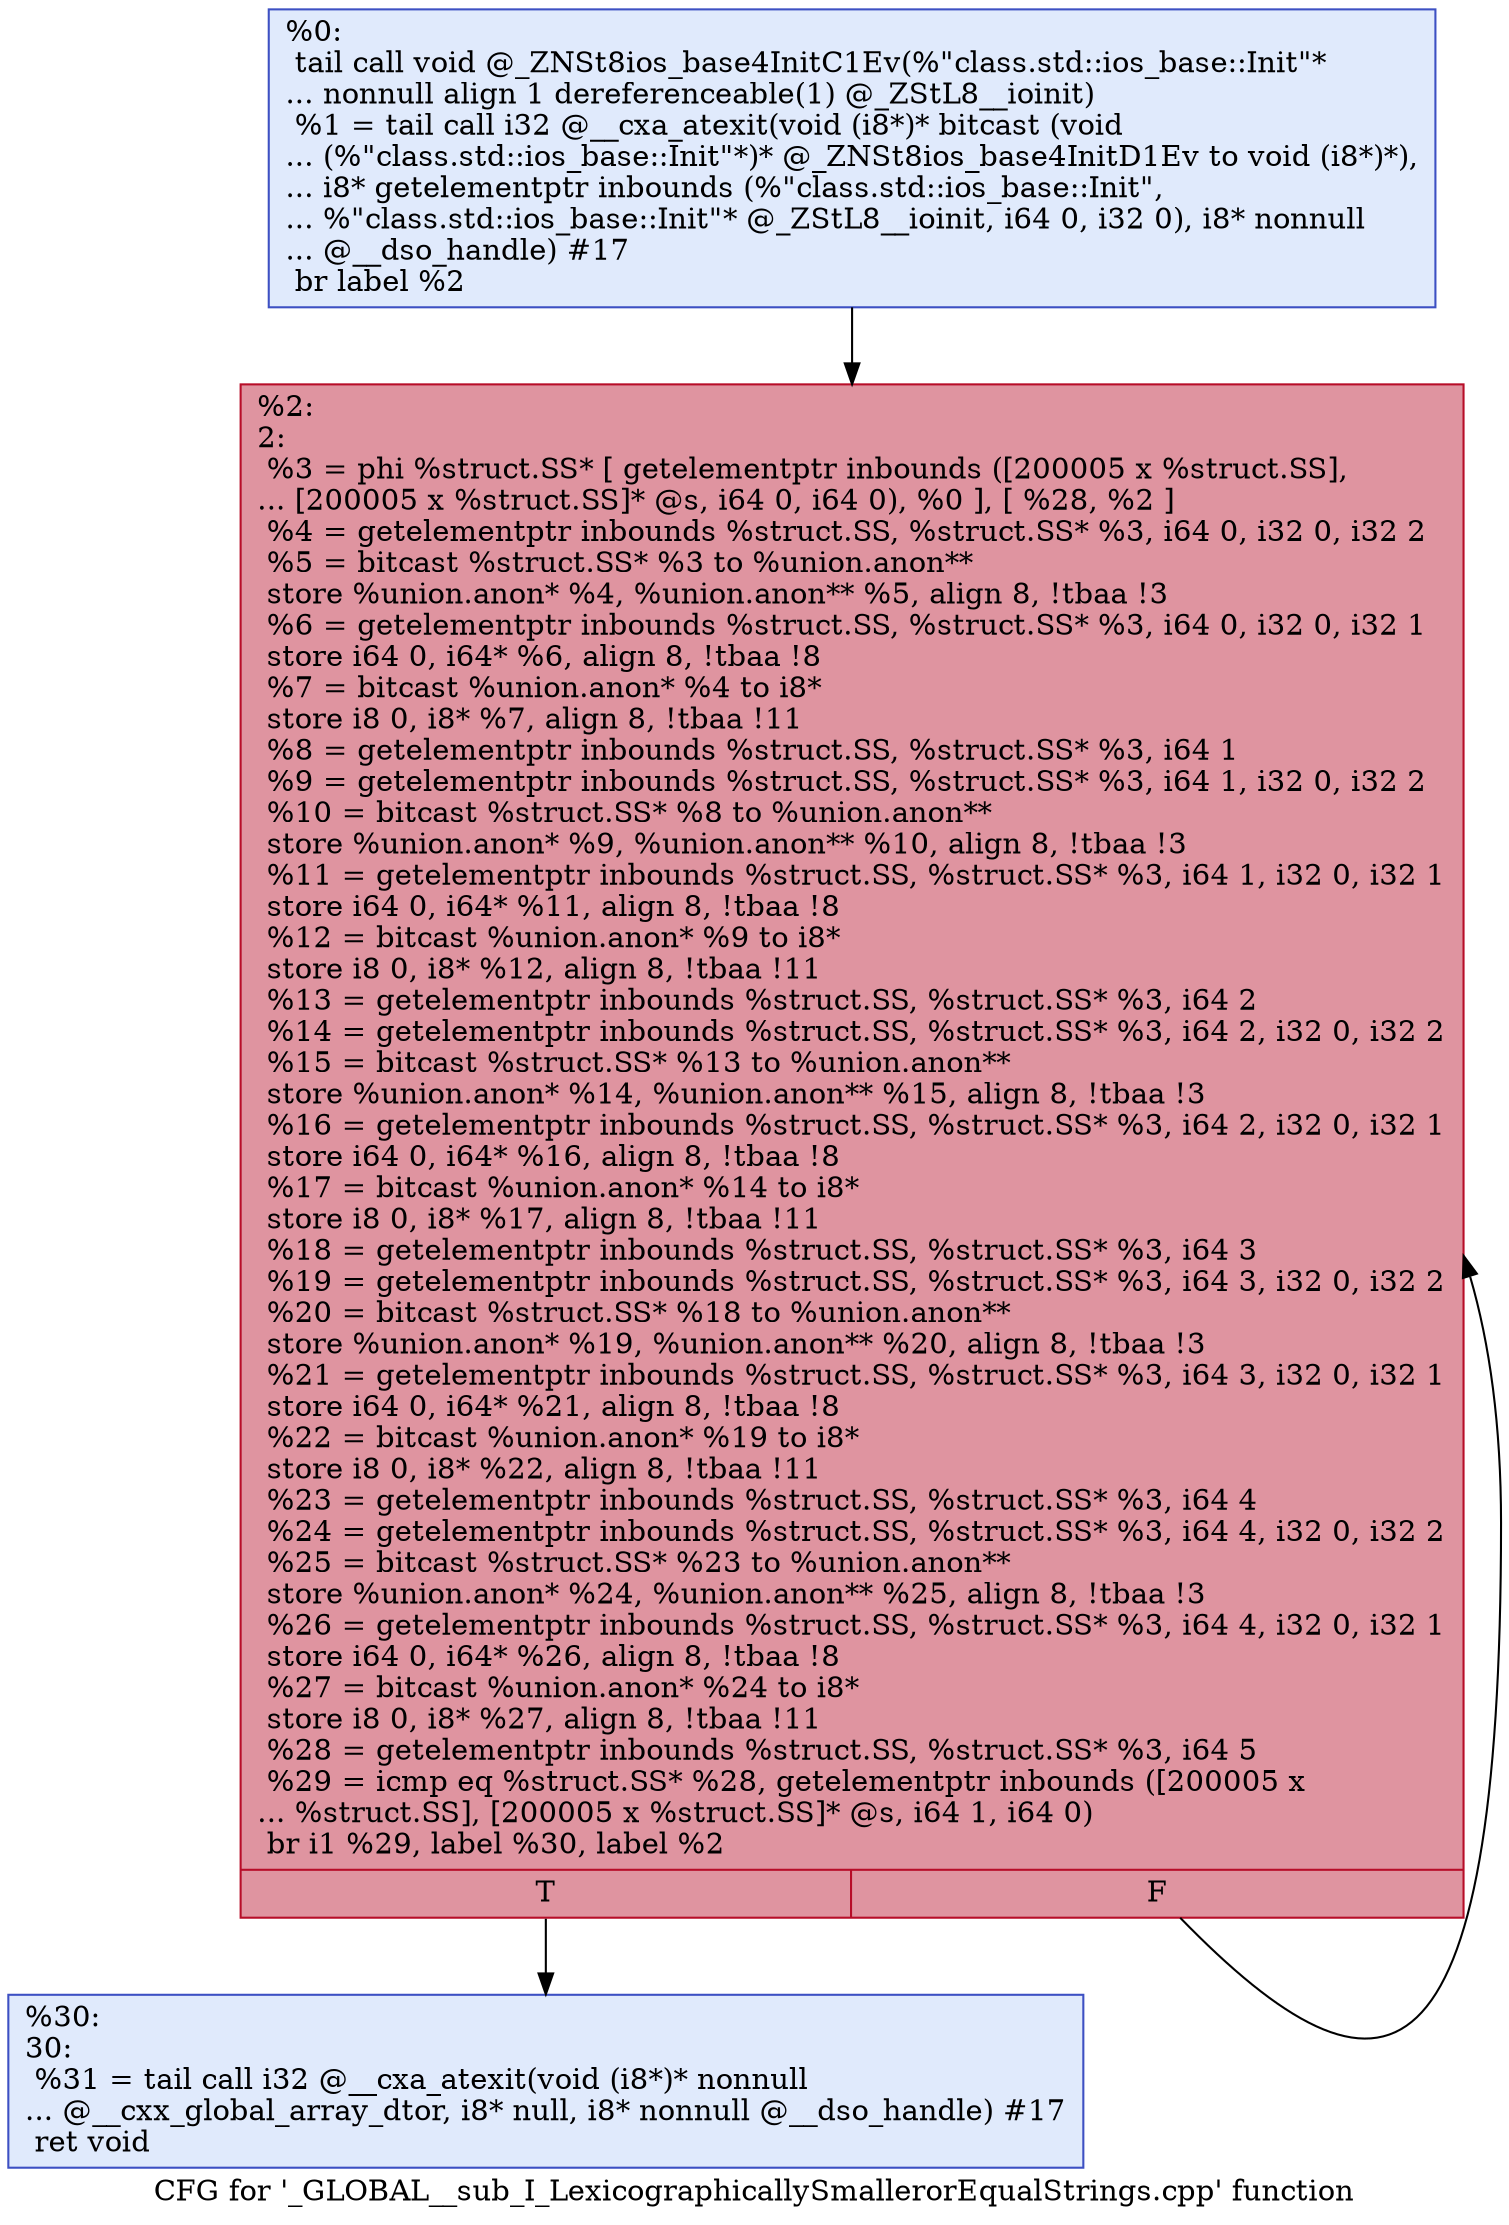 digraph "CFG for '_GLOBAL__sub_I_LexicographicallySmallerorEqualStrings.cpp' function" {
	label="CFG for '_GLOBAL__sub_I_LexicographicallySmallerorEqualStrings.cpp' function";

	Node0x55804d16bfd0 [shape=record,color="#3d50c3ff", style=filled, fillcolor="#b9d0f970",label="{%0:\l  tail call void @_ZNSt8ios_base4InitC1Ev(%\"class.std::ios_base::Init\"*\l... nonnull align 1 dereferenceable(1) @_ZStL8__ioinit)\l  %1 = tail call i32 @__cxa_atexit(void (i8*)* bitcast (void\l... (%\"class.std::ios_base::Init\"*)* @_ZNSt8ios_base4InitD1Ev to void (i8*)*),\l... i8* getelementptr inbounds (%\"class.std::ios_base::Init\",\l... %\"class.std::ios_base::Init\"* @_ZStL8__ioinit, i64 0, i32 0), i8* nonnull\l... @__dso_handle) #17\l  br label %2\l}"];
	Node0x55804d16bfd0 -> Node0x55804d16c330;
	Node0x55804d16c330 [shape=record,color="#b70d28ff", style=filled, fillcolor="#b70d2870",label="{%2:\l2:                                                \l  %3 = phi %struct.SS* [ getelementptr inbounds ([200005 x %struct.SS],\l... [200005 x %struct.SS]* @s, i64 0, i64 0), %0 ], [ %28, %2 ]\l  %4 = getelementptr inbounds %struct.SS, %struct.SS* %3, i64 0, i32 0, i32 2\l  %5 = bitcast %struct.SS* %3 to %union.anon**\l  store %union.anon* %4, %union.anon** %5, align 8, !tbaa !3\l  %6 = getelementptr inbounds %struct.SS, %struct.SS* %3, i64 0, i32 0, i32 1\l  store i64 0, i64* %6, align 8, !tbaa !8\l  %7 = bitcast %union.anon* %4 to i8*\l  store i8 0, i8* %7, align 8, !tbaa !11\l  %8 = getelementptr inbounds %struct.SS, %struct.SS* %3, i64 1\l  %9 = getelementptr inbounds %struct.SS, %struct.SS* %3, i64 1, i32 0, i32 2\l  %10 = bitcast %struct.SS* %8 to %union.anon**\l  store %union.anon* %9, %union.anon** %10, align 8, !tbaa !3\l  %11 = getelementptr inbounds %struct.SS, %struct.SS* %3, i64 1, i32 0, i32 1\l  store i64 0, i64* %11, align 8, !tbaa !8\l  %12 = bitcast %union.anon* %9 to i8*\l  store i8 0, i8* %12, align 8, !tbaa !11\l  %13 = getelementptr inbounds %struct.SS, %struct.SS* %3, i64 2\l  %14 = getelementptr inbounds %struct.SS, %struct.SS* %3, i64 2, i32 0, i32 2\l  %15 = bitcast %struct.SS* %13 to %union.anon**\l  store %union.anon* %14, %union.anon** %15, align 8, !tbaa !3\l  %16 = getelementptr inbounds %struct.SS, %struct.SS* %3, i64 2, i32 0, i32 1\l  store i64 0, i64* %16, align 8, !tbaa !8\l  %17 = bitcast %union.anon* %14 to i8*\l  store i8 0, i8* %17, align 8, !tbaa !11\l  %18 = getelementptr inbounds %struct.SS, %struct.SS* %3, i64 3\l  %19 = getelementptr inbounds %struct.SS, %struct.SS* %3, i64 3, i32 0, i32 2\l  %20 = bitcast %struct.SS* %18 to %union.anon**\l  store %union.anon* %19, %union.anon** %20, align 8, !tbaa !3\l  %21 = getelementptr inbounds %struct.SS, %struct.SS* %3, i64 3, i32 0, i32 1\l  store i64 0, i64* %21, align 8, !tbaa !8\l  %22 = bitcast %union.anon* %19 to i8*\l  store i8 0, i8* %22, align 8, !tbaa !11\l  %23 = getelementptr inbounds %struct.SS, %struct.SS* %3, i64 4\l  %24 = getelementptr inbounds %struct.SS, %struct.SS* %3, i64 4, i32 0, i32 2\l  %25 = bitcast %struct.SS* %23 to %union.anon**\l  store %union.anon* %24, %union.anon** %25, align 8, !tbaa !3\l  %26 = getelementptr inbounds %struct.SS, %struct.SS* %3, i64 4, i32 0, i32 1\l  store i64 0, i64* %26, align 8, !tbaa !8\l  %27 = bitcast %union.anon* %24 to i8*\l  store i8 0, i8* %27, align 8, !tbaa !11\l  %28 = getelementptr inbounds %struct.SS, %struct.SS* %3, i64 5\l  %29 = icmp eq %struct.SS* %28, getelementptr inbounds ([200005 x\l... %struct.SS], [200005 x %struct.SS]* @s, i64 1, i64 0)\l  br i1 %29, label %30, label %2\l|{<s0>T|<s1>F}}"];
	Node0x55804d16c330:s0 -> Node0x55804d16c520;
	Node0x55804d16c330:s1 -> Node0x55804d16c330;
	Node0x55804d16c520 [shape=record,color="#3d50c3ff", style=filled, fillcolor="#b9d0f970",label="{%30:\l30:                                               \l  %31 = tail call i32 @__cxa_atexit(void (i8*)* nonnull\l... @__cxx_global_array_dtor, i8* null, i8* nonnull @__dso_handle) #17\l  ret void\l}"];
}
